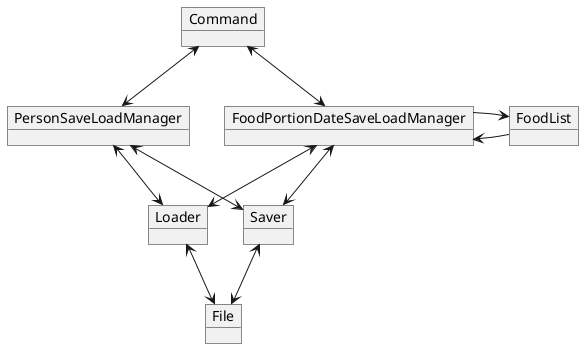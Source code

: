 @startuml
object Saver
object Loader
object FoodPortionDateSaveLoadManager
object PersonSaveLoadManager
object Command
object File
object FoodList

File <-up-> Saver
File <-up-> Loader

Saver <-up-> FoodPortionDateSaveLoadManager
Saver <-up-> PersonSaveLoadManager
Loader <-up-> FoodPortionDateSaveLoadManager
Loader <-up-> PersonSaveLoadManager

FoodList -left--> FoodPortionDateSaveLoadManager
FoodPortionDateSaveLoadManager -right-->  FoodList

FoodPortionDateSaveLoadManager <-up-> Command
PersonSaveLoadManager <-up-> Command
@enduml
